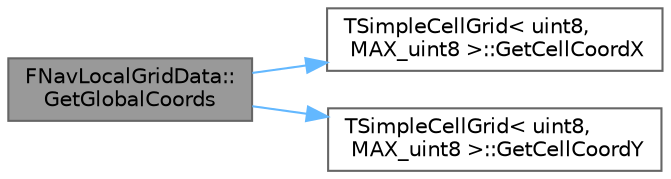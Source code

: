 digraph "FNavLocalGridData::GetGlobalCoords"
{
 // INTERACTIVE_SVG=YES
 // LATEX_PDF_SIZE
  bgcolor="transparent";
  edge [fontname=Helvetica,fontsize=10,labelfontname=Helvetica,labelfontsize=10];
  node [fontname=Helvetica,fontsize=10,shape=box,height=0.2,width=0.4];
  rankdir="LR";
  Node1 [id="Node000001",label="FNavLocalGridData::\lGetGlobalCoords",height=0.2,width=0.4,color="gray40", fillcolor="grey60", style="filled", fontcolor="black",tooltip="convert cell index to global world coords with origin in (0,0,0)"];
  Node1 -> Node2 [id="edge1_Node000001_Node000002",color="steelblue1",style="solid",tooltip=" "];
  Node2 [id="Node000002",label="TSimpleCellGrid\< uint8,\l MAX_uint8 \>::GetCellCoordX",height=0.2,width=0.4,color="grey40", fillcolor="white", style="filled",URL="$d2/dcb/structTSimpleCellGrid.html#a7d96fe50cc910d8b55a00554525179ca",tooltip=" "];
  Node1 -> Node3 [id="edge2_Node000001_Node000003",color="steelblue1",style="solid",tooltip=" "];
  Node3 [id="Node000003",label="TSimpleCellGrid\< uint8,\l MAX_uint8 \>::GetCellCoordY",height=0.2,width=0.4,color="grey40", fillcolor="white", style="filled",URL="$d2/dcb/structTSimpleCellGrid.html#ae2ab2877fc173e93d51b4f2e370b9e84",tooltip=" "];
}
